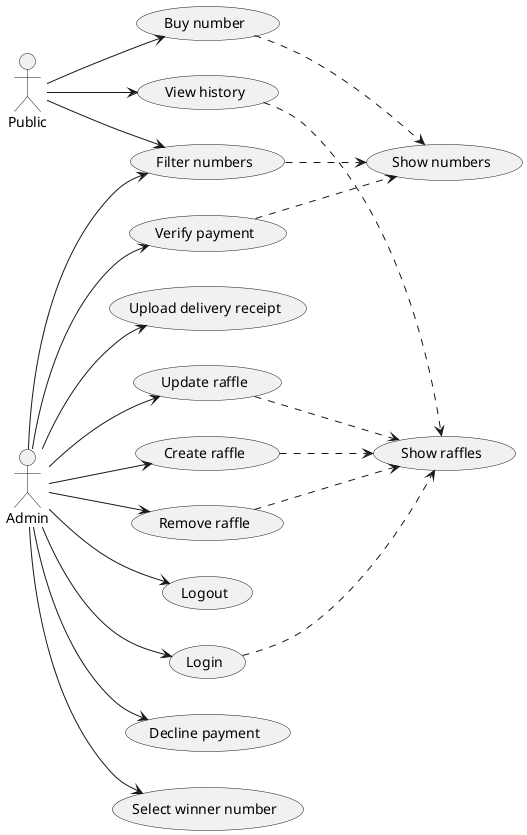 @startuml UseCases

left to right direction
Public --> (Buy number)
Public --> (View history)


Admin --> (Create raffle)
Admin --> (Remove raffle)
Admin --> (Update raffle)
Admin --> (Login)
Admin --> (Logout)
Admin --> (Verify payment)
Admin --> (Decline payment)
Admin --> (Select winner number)
Admin --> (Upload delivery receipt)

Admin --> (Filter numbers)
Public --> (Filter numbers)


(Create raffle) ..> (Show raffles)
(Update raffle) ..> (Show raffles)
(Remove raffle) ..> (Show raffles)
(Login) ..> (Show raffles)
(View history) ..> (Show raffles)


(Buy number) ..> (Show numbers)
(Filter numbers) ..> (Show numbers)
(Verify payment) ..> (Show numbers)

@enduml